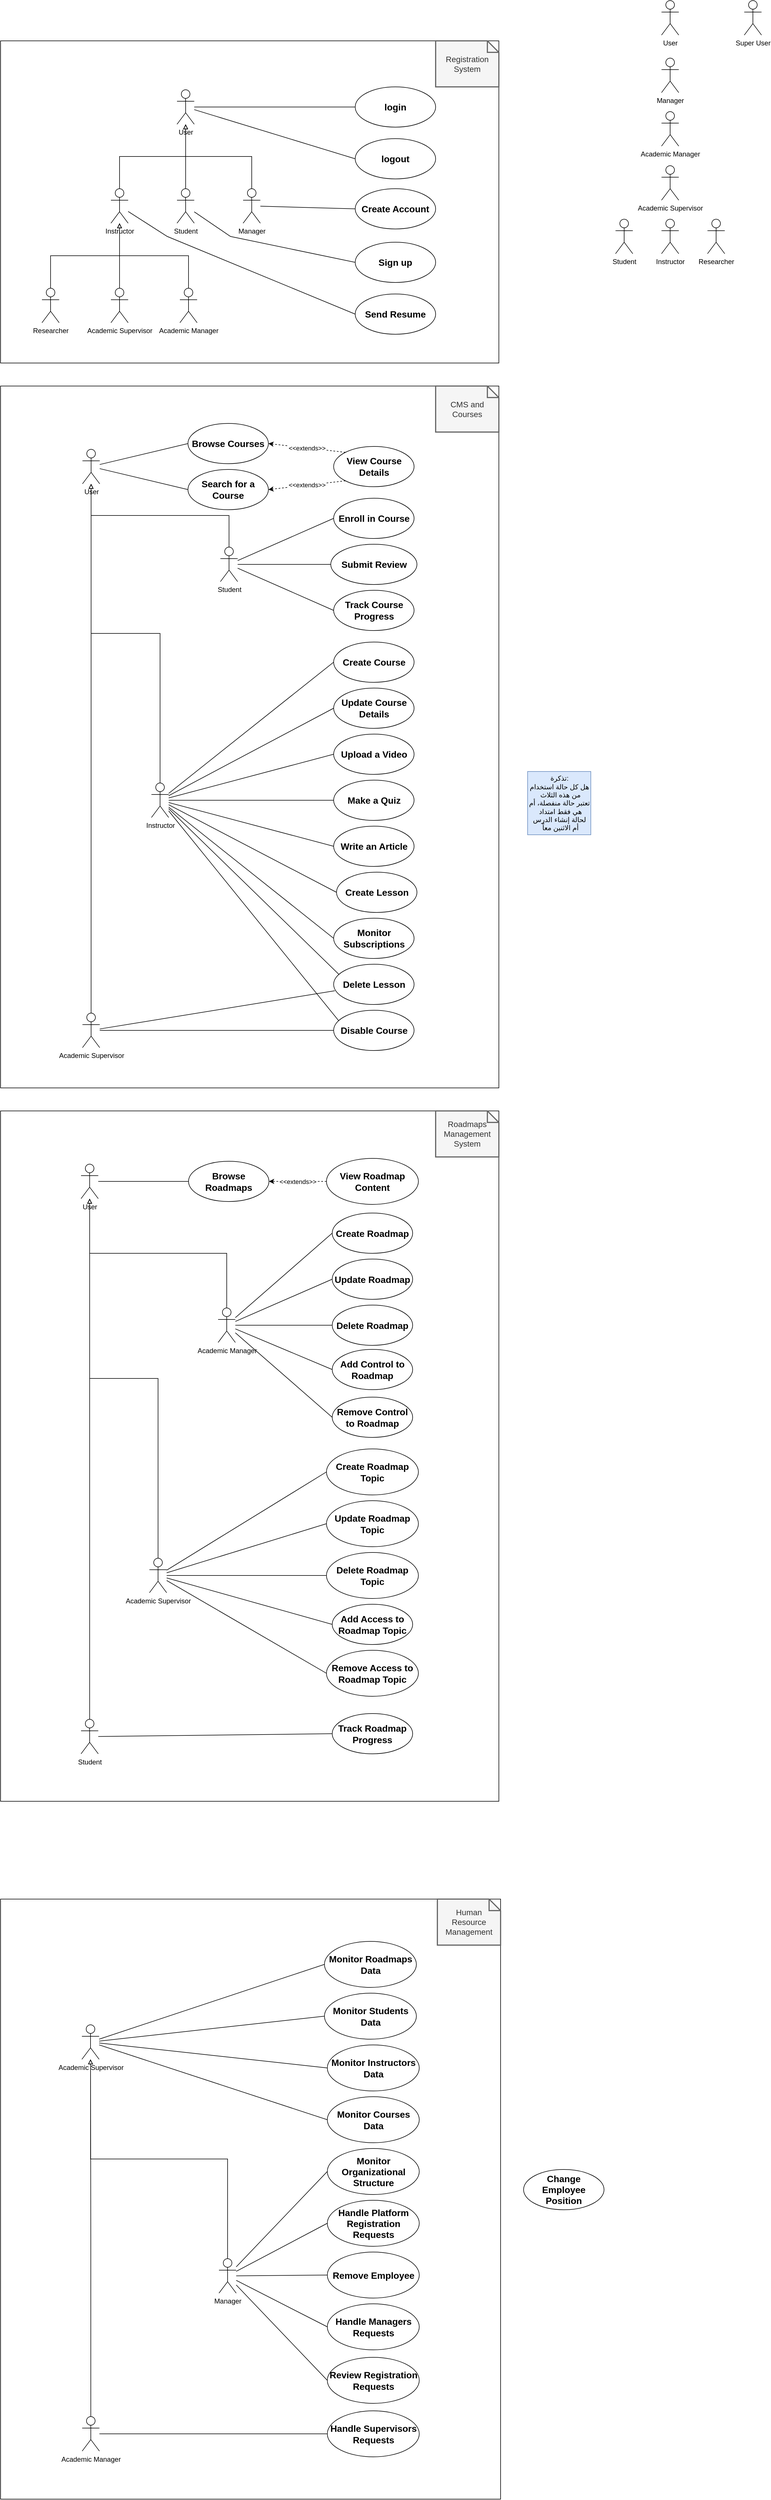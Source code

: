 <mxfile version="24.6.4" type="github">
  <diagram name="Page-1" id="ULvkepZrze767ZOHFqph">
    <mxGraphModel dx="6661" dy="2043" grid="0" gridSize="10" guides="1" tooltips="1" connect="1" arrows="1" fold="1" page="1" pageScale="1" pageWidth="827" pageHeight="1169" math="0" shadow="0">
      <root>
        <mxCell id="0" />
        <mxCell id="1" parent="0" />
        <mxCell id="ZqFeVGlqoxZ3mJ63dnHJ-9" value="" style="rounded=0;whiteSpace=wrap;html=1;movable=1;resizable=1;rotatable=1;deletable=1;editable=1;locked=0;connectable=1;fillColor=none;" parent="1" vertex="1">
          <mxGeometry x="-880" y="3020" width="867" height="1200" as="geometry" />
        </mxCell>
        <mxCell id="i_-3oUF3Cd-55Z9TrqPK-58" value="" style="rounded=0;whiteSpace=wrap;html=1;movable=1;resizable=1;rotatable=1;deletable=1;editable=1;locked=0;connectable=1;fillColor=none;" parent="1" vertex="1">
          <mxGeometry x="-880" y="1160" width="867" height="560" as="geometry" />
        </mxCell>
        <mxCell id="i_-3oUF3Cd-55Z9TrqPK-59" value="Academic Supervisor" style="shape=umlActor;verticalLabelPosition=bottom;verticalAlign=top;html=1;outlineConnect=0;" parent="1" vertex="1">
          <mxGeometry x="270" y="1377" width="30" height="60" as="geometry" />
        </mxCell>
        <mxCell id="i_-3oUF3Cd-55Z9TrqPK-35" value="login" style="ellipse;whiteSpace=wrap;html=1;fontSize=16;fontStyle=1;flipV=0;" parent="1" vertex="1">
          <mxGeometry x="-263" y="1240" width="140" height="70" as="geometry" />
        </mxCell>
        <mxCell id="i_-3oUF3Cd-55Z9TrqPK-37" value="Sign up" style="ellipse;whiteSpace=wrap;html=1;fontSize=16;fontStyle=1;flipV=0;" parent="1" vertex="1">
          <mxGeometry x="-263" y="1510" width="140" height="70" as="geometry" />
        </mxCell>
        <mxCell id="i_-3oUF3Cd-55Z9TrqPK-39" value="&lt;span data-lucid-content=&quot;{&amp;quot;t&amp;quot;:&amp;quot;Send Resume to Acadamic Manager&amp;quot;,&amp;quot;m&amp;quot;:[]}&quot; data-lucid-type=&quot;application/vnd.lucid.text&quot; style=&quot;font-size: 16px;&quot;&gt;&lt;span style=&quot;font-size: 16px;&quot;&gt;Send Resume&lt;/span&gt;&lt;/span&gt;" style="ellipse;whiteSpace=wrap;html=1;fontSize=16;fontStyle=1;flipV=0;" parent="1" vertex="1">
          <mxGeometry x="-263" y="1600" width="140" height="70" as="geometry" />
        </mxCell>
        <mxCell id="i_-3oUF3Cd-55Z9TrqPK-40" value="logout" style="ellipse;whiteSpace=wrap;html=1;fontSize=16;fontStyle=1;flipV=0;" parent="1" vertex="1">
          <mxGeometry x="-263" y="1330" width="140" height="70" as="geometry" />
        </mxCell>
        <mxCell id="i_-3oUF3Cd-55Z9TrqPK-64" value="Academic Manager" style="shape=umlActor;verticalLabelPosition=bottom;verticalAlign=top;html=1;outlineConnect=0;" parent="1" vertex="1">
          <mxGeometry x="270" y="1283" width="30" height="60" as="geometry" />
        </mxCell>
        <mxCell id="i_-3oUF3Cd-55Z9TrqPK-65" value="Manager" style="shape=umlActor;verticalLabelPosition=bottom;verticalAlign=top;html=1;outlineConnect=0;" parent="1" vertex="1">
          <mxGeometry x="270" y="1190" width="30" height="60" as="geometry" />
        </mxCell>
        <mxCell id="i_-3oUF3Cd-55Z9TrqPK-69" value="Registration System" style="shape=note;strokeWidth=2;fontSize=14;size=20;whiteSpace=wrap;html=1;fillColor=#f5f5f5;strokeColor=#666666;fontColor=#333333;" parent="1" vertex="1">
          <mxGeometry x="-123" y="1160" width="110.0" height="80" as="geometry" />
        </mxCell>
        <mxCell id="DrciNlvIPTj5_Hs61lH6-8" style="edgeStyle=none;shape=connector;rounded=0;orthogonalLoop=1;jettySize=auto;html=1;labelBackgroundColor=default;strokeColor=default;align=center;verticalAlign=middle;fontFamily=Helvetica;fontSize=11;fontColor=default;endArrow=none;endFill=0;entryX=0;entryY=0.5;entryDx=0;entryDy=0;" parent="1" source="i_-3oUF3Cd-55Z9TrqPK-72" target="i_-3oUF3Cd-55Z9TrqPK-97" edge="1">
          <mxGeometry relative="1" as="geometry" />
        </mxCell>
        <mxCell id="DrciNlvIPTj5_Hs61lH6-19" style="edgeStyle=orthogonalEdgeStyle;shape=connector;rounded=0;orthogonalLoop=1;jettySize=auto;html=1;exitX=0.5;exitY=0;exitDx=0;exitDy=0;exitPerimeter=0;labelBackgroundColor=default;strokeColor=default;align=center;verticalAlign=middle;fontFamily=Helvetica;fontSize=11;fontColor=default;endArrow=block;endFill=0;" parent="1" source="i_-3oUF3Cd-55Z9TrqPK-72" target="DrciNlvIPTj5_Hs61lH6-2" edge="1">
          <mxGeometry relative="1" as="geometry" />
        </mxCell>
        <mxCell id="DrciNlvIPTj5_Hs61lH6-10" style="edgeStyle=none;shape=connector;rounded=0;orthogonalLoop=1;jettySize=auto;html=1;entryX=0;entryY=0.5;entryDx=0;entryDy=0;labelBackgroundColor=default;strokeColor=default;align=center;verticalAlign=middle;fontFamily=Helvetica;fontSize=11;fontColor=default;endArrow=none;endFill=0;" parent="1" source="i_-3oUF3Cd-55Z9TrqPK-74" target="i_-3oUF3Cd-55Z9TrqPK-39" edge="1">
          <mxGeometry relative="1" as="geometry">
            <Array as="points">
              <mxPoint x="-590" y="1500" />
            </Array>
          </mxGeometry>
        </mxCell>
        <mxCell id="DrciNlvIPTj5_Hs61lH6-17" style="edgeStyle=orthogonalEdgeStyle;shape=connector;rounded=0;orthogonalLoop=1;jettySize=auto;html=1;exitX=0.5;exitY=0;exitDx=0;exitDy=0;exitPerimeter=0;labelBackgroundColor=default;strokeColor=default;align=center;verticalAlign=middle;fontFamily=Helvetica;fontSize=11;fontColor=default;endArrow=block;endFill=0;" parent="1" source="i_-3oUF3Cd-55Z9TrqPK-74" target="DrciNlvIPTj5_Hs61lH6-2" edge="1">
          <mxGeometry relative="1" as="geometry" />
        </mxCell>
        <mxCell id="DrciNlvIPTj5_Hs61lH6-9" style="edgeStyle=none;shape=connector;rounded=0;orthogonalLoop=1;jettySize=auto;html=1;entryX=0;entryY=0.5;entryDx=0;entryDy=0;labelBackgroundColor=default;strokeColor=default;align=center;verticalAlign=middle;fontFamily=Helvetica;fontSize=11;fontColor=default;endArrow=none;endFill=0;" parent="1" source="i_-3oUF3Cd-55Z9TrqPK-76" target="i_-3oUF3Cd-55Z9TrqPK-37" edge="1">
          <mxGeometry relative="1" as="geometry">
            <Array as="points">
              <mxPoint x="-480" y="1500" />
            </Array>
          </mxGeometry>
        </mxCell>
        <mxCell id="DrciNlvIPTj5_Hs61lH6-18" style="edgeStyle=orthogonalEdgeStyle;shape=connector;rounded=0;orthogonalLoop=1;jettySize=auto;html=1;exitX=0.5;exitY=0;exitDx=0;exitDy=0;exitPerimeter=0;labelBackgroundColor=default;strokeColor=default;align=center;verticalAlign=middle;fontFamily=Helvetica;fontSize=11;fontColor=default;endArrow=block;endFill=0;" parent="1" source="i_-3oUF3Cd-55Z9TrqPK-76" target="DrciNlvIPTj5_Hs61lH6-2" edge="1">
          <mxGeometry relative="1" as="geometry" />
        </mxCell>
        <mxCell id="i_-3oUF3Cd-55Z9TrqPK-97" value="Create Account" style="ellipse;whiteSpace=wrap;html=1;fontSize=16;fontStyle=1;flipV=0;" parent="1" vertex="1">
          <mxGeometry x="-263" y="1417" width="140" height="70" as="geometry" />
        </mxCell>
        <mxCell id="DrciNlvIPTj5_Hs61lH6-1" value="User" style="shape=umlActor;verticalLabelPosition=bottom;verticalAlign=top;html=1;outlineConnect=0;" parent="1" vertex="1">
          <mxGeometry x="270" y="1090" width="30" height="60" as="geometry" />
        </mxCell>
        <mxCell id="DrciNlvIPTj5_Hs61lH6-5" style="rounded=0;orthogonalLoop=1;jettySize=auto;html=1;endArrow=none;endFill=0;" parent="1" source="DrciNlvIPTj5_Hs61lH6-2" target="i_-3oUF3Cd-55Z9TrqPK-35" edge="1">
          <mxGeometry relative="1" as="geometry" />
        </mxCell>
        <mxCell id="DrciNlvIPTj5_Hs61lH6-6" style="edgeStyle=none;shape=connector;rounded=0;orthogonalLoop=1;jettySize=auto;html=1;entryX=0;entryY=0.5;entryDx=0;entryDy=0;labelBackgroundColor=default;strokeColor=default;align=center;verticalAlign=middle;fontFamily=Helvetica;fontSize=11;fontColor=default;endArrow=none;endFill=0;" parent="1" source="DrciNlvIPTj5_Hs61lH6-2" target="i_-3oUF3Cd-55Z9TrqPK-40" edge="1">
          <mxGeometry relative="1" as="geometry" />
        </mxCell>
        <mxCell id="DrciNlvIPTj5_Hs61lH6-2" value="User" style="shape=umlActor;verticalLabelPosition=bottom;verticalAlign=top;html=1;outlineConnect=0;" parent="1" vertex="1">
          <mxGeometry x="-573" y="1245" width="30" height="60" as="geometry" />
        </mxCell>
        <mxCell id="DrciNlvIPTj5_Hs61lH6-4" style="edgeStyle=orthogonalEdgeStyle;rounded=0;orthogonalLoop=1;jettySize=auto;html=1;exitX=0.5;exitY=0;exitDx=0;exitDy=0;exitPerimeter=0;endArrow=block;endFill=0;" parent="1" source="i_-3oUF3Cd-55Z9TrqPK-75" target="i_-3oUF3Cd-55Z9TrqPK-74" edge="1">
          <mxGeometry relative="1" as="geometry" />
        </mxCell>
        <mxCell id="DrciNlvIPTj5_Hs61lH6-15" style="edgeStyle=orthogonalEdgeStyle;shape=connector;rounded=0;orthogonalLoop=1;jettySize=auto;html=1;exitX=0.5;exitY=0;exitDx=0;exitDy=0;exitPerimeter=0;labelBackgroundColor=default;strokeColor=default;align=center;verticalAlign=middle;fontFamily=Helvetica;fontSize=11;fontColor=default;endArrow=block;endFill=0;" parent="1" source="i_-3oUF3Cd-55Z9TrqPK-71" target="i_-3oUF3Cd-55Z9TrqPK-74" edge="1">
          <mxGeometry relative="1" as="geometry" />
        </mxCell>
        <mxCell id="DrciNlvIPTj5_Hs61lH6-16" style="edgeStyle=orthogonalEdgeStyle;shape=connector;rounded=0;orthogonalLoop=1;jettySize=auto;html=1;exitX=0.5;exitY=0;exitDx=0;exitDy=0;exitPerimeter=0;labelBackgroundColor=default;strokeColor=default;align=center;verticalAlign=middle;fontFamily=Helvetica;fontSize=11;fontColor=default;endArrow=block;endFill=0;" parent="1" source="i_-3oUF3Cd-55Z9TrqPK-70" target="i_-3oUF3Cd-55Z9TrqPK-74" edge="1">
          <mxGeometry relative="1" as="geometry" />
        </mxCell>
        <mxCell id="DrciNlvIPTj5_Hs61lH6-20" value="" style="group" parent="1" vertex="1" connectable="0">
          <mxGeometry x="-808" y="1590" width="270" height="60" as="geometry" />
        </mxCell>
        <mxCell id="i_-3oUF3Cd-55Z9TrqPK-70" value="Academic Supervisor" style="shape=umlActor;verticalLabelPosition=bottom;verticalAlign=top;html=1;outlineConnect=0;" parent="DrciNlvIPTj5_Hs61lH6-20" vertex="1">
          <mxGeometry x="120" width="30" height="60" as="geometry" />
        </mxCell>
        <mxCell id="i_-3oUF3Cd-55Z9TrqPK-71" value="Academic Manager" style="shape=umlActor;verticalLabelPosition=bottom;verticalAlign=top;html=1;outlineConnect=0;" parent="DrciNlvIPTj5_Hs61lH6-20" vertex="1">
          <mxGeometry x="240" width="30" height="60" as="geometry" />
        </mxCell>
        <mxCell id="i_-3oUF3Cd-55Z9TrqPK-75" value="Researcher" style="shape=umlActor;verticalLabelPosition=bottom;verticalAlign=top;html=1;outlineConnect=0;" parent="DrciNlvIPTj5_Hs61lH6-20" vertex="1">
          <mxGeometry width="30" height="60" as="geometry" />
        </mxCell>
        <mxCell id="i_-3oUF3Cd-55Z9TrqPK-72" value="Manager" style="shape=umlActor;verticalLabelPosition=bottom;verticalAlign=top;html=1;outlineConnect=0;" parent="1" vertex="1">
          <mxGeometry x="-458" y="1417" width="30" height="60" as="geometry" />
        </mxCell>
        <mxCell id="i_-3oUF3Cd-55Z9TrqPK-74" value="Instructor" style="shape=umlActor;verticalLabelPosition=bottom;verticalAlign=top;html=1;outlineConnect=0;" parent="1" vertex="1">
          <mxGeometry x="-688" y="1417" width="30" height="60" as="geometry" />
        </mxCell>
        <mxCell id="i_-3oUF3Cd-55Z9TrqPK-76" value="Student" style="shape=umlActor;verticalLabelPosition=bottom;verticalAlign=top;html=1;outlineConnect=0;" parent="1" vertex="1">
          <mxGeometry x="-573" y="1417" width="30" height="60" as="geometry" />
        </mxCell>
        <mxCell id="i_-3oUF3Cd-55Z9TrqPK-61" value="Instructor" style="shape=umlActor;verticalLabelPosition=bottom;verticalAlign=top;html=1;outlineConnect=0;" parent="1" vertex="1">
          <mxGeometry x="270" y="1470" width="30" height="60" as="geometry" />
        </mxCell>
        <mxCell id="i_-3oUF3Cd-55Z9TrqPK-62" value="Researcher" style="shape=umlActor;verticalLabelPosition=bottom;verticalAlign=top;html=1;outlineConnect=0;" parent="1" vertex="1">
          <mxGeometry x="350" y="1470" width="30" height="60" as="geometry" />
        </mxCell>
        <mxCell id="i_-3oUF3Cd-55Z9TrqPK-63" value="Student" style="shape=umlActor;verticalLabelPosition=bottom;verticalAlign=top;html=1;outlineConnect=0;" parent="1" vertex="1">
          <mxGeometry x="190" y="1470" width="30" height="60" as="geometry" />
        </mxCell>
        <mxCell id="ZqFeVGlqoxZ3mJ63dnHJ-7" value="تذكرة:&lt;br&gt;هل كل حالة استخدام&lt;br&gt;&amp;nbsp;من هذه الثلاث&lt;br&gt;تعتبر حالة&amp;nbsp;منفصلة، أم&lt;br&gt;&amp;nbsp;هي فقط امتداد&lt;br&gt;لحالة إنشاء الدرس&lt;br&gt;&amp;nbsp;أم&amp;nbsp;الاثنين معاً" style="text;html=1;align=center;verticalAlign=middle;resizable=0;points=[];autosize=1;strokeColor=#6c8ebf;fillColor=#dae8fc;" parent="1" vertex="1">
          <mxGeometry x="37" y="2430" width="110" height="110" as="geometry" />
        </mxCell>
        <mxCell id="ZqFeVGlqoxZ3mJ63dnHJ-8" value="Roadmaps Management System" style="shape=note;strokeWidth=2;fontSize=14;size=20;whiteSpace=wrap;html=1;fillColor=#f5f5f5;strokeColor=#666666;fontColor=#333333;" parent="1" vertex="1">
          <mxGeometry x="-123" y="3020" width="110.0" height="80" as="geometry" />
        </mxCell>
        <mxCell id="VIDyAYDc4VbOiu-m2-pE-1" value="" style="rounded=0;whiteSpace=wrap;html=1;movable=1;resizable=1;rotatable=1;deletable=1;editable=1;locked=0;connectable=1;" parent="1" vertex="1">
          <mxGeometry x="-880" y="4390" width="870" height="1043" as="geometry" />
        </mxCell>
        <mxCell id="VIDyAYDc4VbOiu-m2-pE-8" style="edgeStyle=orthogonalEdgeStyle;shape=connector;rounded=0;orthogonalLoop=1;jettySize=auto;html=1;exitX=0.5;exitY=0;exitDx=0;exitDy=0;exitPerimeter=0;labelBackgroundColor=default;strokeColor=default;align=center;verticalAlign=middle;fontFamily=Helvetica;fontSize=11;fontColor=default;endArrow=block;endFill=0;" parent="1" edge="1">
          <mxGeometry relative="1" as="geometry">
            <mxPoint x="557" y="1839" as="sourcePoint" />
          </mxGeometry>
        </mxCell>
        <mxCell id="VIDyAYDc4VbOiu-m2-pE-51" value="Human Resource Management" style="shape=note;strokeWidth=2;fontSize=14;size=20;whiteSpace=wrap;html=1;fillColor=#f5f5f5;strokeColor=#666666;fontColor=#333333;" parent="1" vertex="1">
          <mxGeometry x="-120" y="4390" width="110.0" height="80" as="geometry" />
        </mxCell>
        <mxCell id="VIDyAYDc4VbOiu-m2-pE-56" value="Change Employee Position" style="ellipse;whiteSpace=wrap;html=1;fontSize=16;fontStyle=1;flipV=0;" parent="1" vertex="1">
          <mxGeometry x="30" y="4860" width="140" height="70" as="geometry" />
        </mxCell>
        <mxCell id="oZLNIOdMeCVHFcoXMiUh-26" value="Super User" style="shape=umlActor;verticalLabelPosition=bottom;verticalAlign=top;html=1;outlineConnect=0;" parent="1" vertex="1">
          <mxGeometry x="414" y="1090" width="30" height="60" as="geometry" />
        </mxCell>
        <mxCell id="SPds1Nfoo5DTw1-M7ly3-1" value="" style="group" parent="1" vertex="1" connectable="0">
          <mxGeometry x="-740" y="3102.5" width="587" height="1035" as="geometry" />
        </mxCell>
        <mxCell id="Thxcj-0kOySwmjmrB6FI-27" value="Track Roadmap Progress" style="ellipse;whiteSpace=wrap;html=1;fontSize=16;fontStyle=1;flipV=0;" parent="SPds1Nfoo5DTw1-M7ly3-1" vertex="1">
          <mxGeometry x="437" y="965" width="140" height="70" as="geometry" />
        </mxCell>
        <mxCell id="Thxcj-0kOySwmjmrB6FI-6" value="Browse Roadmaps" style="ellipse;whiteSpace=wrap;html=1;fontSize=16;fontStyle=1;flipV=0;" parent="SPds1Nfoo5DTw1-M7ly3-1" vertex="1">
          <mxGeometry x="187" y="5" width="140" height="70" as="geometry" />
        </mxCell>
        <mxCell id="ZqFeVGlqoxZ3mJ63dnHJ-30" value="&amp;lt;&amp;lt;extends&amp;gt;&amp;gt;" style="edgeStyle=none;rounded=0;orthogonalLoop=1;jettySize=auto;html=1;exitX=0;exitY=0.5;exitDx=0;exitDy=0;entryX=1;entryY=0.5;entryDx=0;entryDy=0;strokeColor=default;align=center;verticalAlign=middle;fontFamily=Helvetica;fontSize=11;fontColor=default;labelBackgroundColor=default;endArrow=classic;endFill=1;dashed=1;" parent="SPds1Nfoo5DTw1-M7ly3-1" source="Thxcj-0kOySwmjmrB6FI-10" target="Thxcj-0kOySwmjmrB6FI-6" edge="1">
          <mxGeometry relative="1" as="geometry" />
        </mxCell>
        <mxCell id="Thxcj-0kOySwmjmrB6FI-10" value="View Roadmap Content" style="ellipse;whiteSpace=wrap;html=1;fontSize=16;fontStyle=1;flipV=0;" parent="SPds1Nfoo5DTw1-M7ly3-1" vertex="1">
          <mxGeometry x="427" width="160" height="80" as="geometry" />
        </mxCell>
        <mxCell id="ZqFeVGlqoxZ3mJ63dnHJ-28" style="rounded=0;orthogonalLoop=1;jettySize=auto;html=1;endArrow=none;endFill=0;" parent="SPds1Nfoo5DTw1-M7ly3-1" source="ZqFeVGlqoxZ3mJ63dnHJ-10" target="Thxcj-0kOySwmjmrB6FI-6" edge="1">
          <mxGeometry relative="1" as="geometry" />
        </mxCell>
        <mxCell id="ZqFeVGlqoxZ3mJ63dnHJ-10" value="User" style="shape=umlActor;verticalLabelPosition=bottom;verticalAlign=top;html=1;outlineConnect=0;" parent="SPds1Nfoo5DTw1-M7ly3-1" vertex="1">
          <mxGeometry y="10" width="30" height="60" as="geometry" />
        </mxCell>
        <mxCell id="ZqFeVGlqoxZ3mJ63dnHJ-11" value="Create Roadmap" style="ellipse;whiteSpace=wrap;html=1;fontSize=16;fontStyle=1;flipV=0;" parent="SPds1Nfoo5DTw1-M7ly3-1" vertex="1">
          <mxGeometry x="437" y="95" width="140" height="70" as="geometry" />
        </mxCell>
        <mxCell id="ZqFeVGlqoxZ3mJ63dnHJ-12" value="Delete Roadmap" style="ellipse;whiteSpace=wrap;html=1;fontSize=16;fontStyle=1;flipV=0;" parent="SPds1Nfoo5DTw1-M7ly3-1" vertex="1">
          <mxGeometry x="437" y="255" width="140" height="70" as="geometry" />
        </mxCell>
        <mxCell id="ZqFeVGlqoxZ3mJ63dnHJ-13" value="Update Roadmap" style="ellipse;whiteSpace=wrap;html=1;fontSize=16;fontStyle=1;flipV=0;" parent="SPds1Nfoo5DTw1-M7ly3-1" vertex="1">
          <mxGeometry x="437" y="175" width="140" height="70" as="geometry" />
        </mxCell>
        <mxCell id="ZqFeVGlqoxZ3mJ63dnHJ-19" value="Update Roadmap Topic" style="ellipse;whiteSpace=wrap;html=1;fontSize=16;fontStyle=1;flipV=0;" parent="SPds1Nfoo5DTw1-M7ly3-1" vertex="1">
          <mxGeometry x="427" y="595" width="160" height="80" as="geometry" />
        </mxCell>
        <mxCell id="ZqFeVGlqoxZ3mJ63dnHJ-20" value="Create Roadmap Topic" style="ellipse;whiteSpace=wrap;html=1;fontSize=16;fontStyle=1;flipV=0;" parent="SPds1Nfoo5DTw1-M7ly3-1" vertex="1">
          <mxGeometry x="427" y="505" width="160" height="80" as="geometry" />
        </mxCell>
        <mxCell id="ZqFeVGlqoxZ3mJ63dnHJ-21" value="Delete Roadmap Topic" style="ellipse;whiteSpace=wrap;html=1;fontSize=16;fontStyle=1;flipV=0;" parent="SPds1Nfoo5DTw1-M7ly3-1" vertex="1">
          <mxGeometry x="427" y="685" width="160" height="80" as="geometry" />
        </mxCell>
        <mxCell id="ZqFeVGlqoxZ3mJ63dnHJ-22" value="Add Control to Roadmap" style="ellipse;whiteSpace=wrap;html=1;fontSize=16;fontStyle=1;flipV=0;" parent="SPds1Nfoo5DTw1-M7ly3-1" vertex="1">
          <mxGeometry x="437" y="332" width="140" height="70" as="geometry" />
        </mxCell>
        <mxCell id="ZqFeVGlqoxZ3mJ63dnHJ-23" value="Remove Control to Roadmap" style="ellipse;whiteSpace=wrap;html=1;fontSize=16;fontStyle=1;flipV=0;" parent="SPds1Nfoo5DTw1-M7ly3-1" vertex="1">
          <mxGeometry x="437" y="415" width="140" height="70" as="geometry" />
        </mxCell>
        <mxCell id="ZqFeVGlqoxZ3mJ63dnHJ-24" value="Add Access to Roadmap Topic" style="ellipse;whiteSpace=wrap;html=1;fontSize=16;fontStyle=1;flipV=0;" parent="SPds1Nfoo5DTw1-M7ly3-1" vertex="1">
          <mxGeometry x="437" y="775" width="140" height="70" as="geometry" />
        </mxCell>
        <mxCell id="ZqFeVGlqoxZ3mJ63dnHJ-26" value="Remove Access to Roadmap Topic" style="ellipse;whiteSpace=wrap;html=1;fontSize=16;fontStyle=1;flipV=0;" parent="SPds1Nfoo5DTw1-M7ly3-1" vertex="1">
          <mxGeometry x="427" y="855" width="160" height="80" as="geometry" />
        </mxCell>
        <mxCell id="ZqFeVGlqoxZ3mJ63dnHJ-32" style="edgeStyle=none;rounded=0;orthogonalLoop=1;jettySize=auto;html=1;entryX=0;entryY=0.5;entryDx=0;entryDy=0;strokeColor=default;align=center;verticalAlign=middle;fontFamily=Helvetica;fontSize=11;fontColor=default;labelBackgroundColor=default;endArrow=none;endFill=0;" parent="SPds1Nfoo5DTw1-M7ly3-1" source="ZqFeVGlqoxZ3mJ63dnHJ-31" target="Thxcj-0kOySwmjmrB6FI-27" edge="1">
          <mxGeometry relative="1" as="geometry" />
        </mxCell>
        <mxCell id="ZqFeVGlqoxZ3mJ63dnHJ-54" style="edgeStyle=elbowEdgeStyle;rounded=0;orthogonalLoop=1;jettySize=auto;elbow=vertical;html=1;strokeColor=default;align=center;verticalAlign=middle;fontFamily=Helvetica;fontSize=11;fontColor=default;labelBackgroundColor=default;endArrow=block;endFill=0;" parent="SPds1Nfoo5DTw1-M7ly3-1" source="ZqFeVGlqoxZ3mJ63dnHJ-31" target="ZqFeVGlqoxZ3mJ63dnHJ-10" edge="1">
          <mxGeometry relative="1" as="geometry" />
        </mxCell>
        <mxCell id="ZqFeVGlqoxZ3mJ63dnHJ-31" value="Student" style="shape=umlActor;verticalLabelPosition=bottom;verticalAlign=top;html=1;outlineConnect=0;" parent="SPds1Nfoo5DTw1-M7ly3-1" vertex="1">
          <mxGeometry y="975" width="30" height="60" as="geometry" />
        </mxCell>
        <mxCell id="ZqFeVGlqoxZ3mJ63dnHJ-36" style="edgeStyle=none;rounded=0;orthogonalLoop=1;jettySize=auto;html=1;entryX=0;entryY=0.5;entryDx=0;entryDy=0;strokeColor=default;align=center;verticalAlign=middle;fontFamily=Helvetica;fontSize=11;fontColor=default;labelBackgroundColor=default;endArrow=none;endFill=0;" parent="SPds1Nfoo5DTw1-M7ly3-1" source="ZqFeVGlqoxZ3mJ63dnHJ-34" target="ZqFeVGlqoxZ3mJ63dnHJ-11" edge="1">
          <mxGeometry relative="1" as="geometry" />
        </mxCell>
        <mxCell id="ZqFeVGlqoxZ3mJ63dnHJ-37" style="edgeStyle=none;rounded=0;orthogonalLoop=1;jettySize=auto;html=1;entryX=0;entryY=0.5;entryDx=0;entryDy=0;strokeColor=default;align=center;verticalAlign=middle;fontFamily=Helvetica;fontSize=11;fontColor=default;labelBackgroundColor=default;endArrow=none;endFill=0;" parent="SPds1Nfoo5DTw1-M7ly3-1" source="ZqFeVGlqoxZ3mJ63dnHJ-34" target="ZqFeVGlqoxZ3mJ63dnHJ-13" edge="1">
          <mxGeometry relative="1" as="geometry" />
        </mxCell>
        <mxCell id="ZqFeVGlqoxZ3mJ63dnHJ-38" style="edgeStyle=none;rounded=0;orthogonalLoop=1;jettySize=auto;html=1;entryX=0;entryY=0.5;entryDx=0;entryDy=0;strokeColor=default;align=center;verticalAlign=middle;fontFamily=Helvetica;fontSize=11;fontColor=default;labelBackgroundColor=default;endArrow=none;endFill=0;" parent="SPds1Nfoo5DTw1-M7ly3-1" source="ZqFeVGlqoxZ3mJ63dnHJ-34" target="ZqFeVGlqoxZ3mJ63dnHJ-12" edge="1">
          <mxGeometry relative="1" as="geometry" />
        </mxCell>
        <mxCell id="ZqFeVGlqoxZ3mJ63dnHJ-39" style="edgeStyle=none;rounded=0;orthogonalLoop=1;jettySize=auto;html=1;entryX=0;entryY=0.5;entryDx=0;entryDy=0;strokeColor=default;align=center;verticalAlign=middle;fontFamily=Helvetica;fontSize=11;fontColor=default;labelBackgroundColor=default;endArrow=none;endFill=0;" parent="SPds1Nfoo5DTw1-M7ly3-1" source="ZqFeVGlqoxZ3mJ63dnHJ-34" target="ZqFeVGlqoxZ3mJ63dnHJ-22" edge="1">
          <mxGeometry relative="1" as="geometry" />
        </mxCell>
        <mxCell id="ZqFeVGlqoxZ3mJ63dnHJ-40" style="edgeStyle=none;rounded=0;orthogonalLoop=1;jettySize=auto;html=1;entryX=0;entryY=0.5;entryDx=0;entryDy=0;strokeColor=default;align=center;verticalAlign=middle;fontFamily=Helvetica;fontSize=11;fontColor=default;labelBackgroundColor=default;endArrow=none;endFill=0;" parent="SPds1Nfoo5DTw1-M7ly3-1" source="ZqFeVGlqoxZ3mJ63dnHJ-34" target="ZqFeVGlqoxZ3mJ63dnHJ-23" edge="1">
          <mxGeometry relative="1" as="geometry" />
        </mxCell>
        <mxCell id="ZqFeVGlqoxZ3mJ63dnHJ-51" style="edgeStyle=elbowEdgeStyle;rounded=0;orthogonalLoop=1;jettySize=auto;html=1;strokeColor=default;align=center;verticalAlign=middle;fontFamily=Helvetica;fontSize=11;fontColor=default;labelBackgroundColor=default;endArrow=block;endFill=0;elbow=vertical;" parent="SPds1Nfoo5DTw1-M7ly3-1" source="ZqFeVGlqoxZ3mJ63dnHJ-34" target="ZqFeVGlqoxZ3mJ63dnHJ-10" edge="1">
          <mxGeometry relative="1" as="geometry">
            <mxPoint x="253.5" y="175" as="targetPoint" />
          </mxGeometry>
        </mxCell>
        <mxCell id="ZqFeVGlqoxZ3mJ63dnHJ-34" value="Academic Manager" style="shape=umlActor;verticalLabelPosition=bottom;verticalAlign=top;html=1;outlineConnect=0;" parent="SPds1Nfoo5DTw1-M7ly3-1" vertex="1">
          <mxGeometry x="238.5" y="260" width="30" height="60" as="geometry" />
        </mxCell>
        <mxCell id="ZqFeVGlqoxZ3mJ63dnHJ-42" style="edgeStyle=none;rounded=0;orthogonalLoop=1;jettySize=auto;html=1;entryX=0;entryY=0.5;entryDx=0;entryDy=0;strokeColor=default;align=center;verticalAlign=middle;fontFamily=Helvetica;fontSize=11;fontColor=default;labelBackgroundColor=default;endArrow=none;endFill=0;" parent="SPds1Nfoo5DTw1-M7ly3-1" source="ZqFeVGlqoxZ3mJ63dnHJ-35" target="ZqFeVGlqoxZ3mJ63dnHJ-20" edge="1">
          <mxGeometry relative="1" as="geometry" />
        </mxCell>
        <mxCell id="ZqFeVGlqoxZ3mJ63dnHJ-43" style="edgeStyle=none;rounded=0;orthogonalLoop=1;jettySize=auto;html=1;entryX=0;entryY=0.5;entryDx=0;entryDy=0;strokeColor=default;align=center;verticalAlign=middle;fontFamily=Helvetica;fontSize=11;fontColor=default;labelBackgroundColor=default;endArrow=none;endFill=0;" parent="SPds1Nfoo5DTw1-M7ly3-1" source="ZqFeVGlqoxZ3mJ63dnHJ-35" target="ZqFeVGlqoxZ3mJ63dnHJ-19" edge="1">
          <mxGeometry relative="1" as="geometry" />
        </mxCell>
        <mxCell id="ZqFeVGlqoxZ3mJ63dnHJ-44" style="edgeStyle=none;rounded=0;orthogonalLoop=1;jettySize=auto;html=1;entryX=0;entryY=0.5;entryDx=0;entryDy=0;strokeColor=default;align=center;verticalAlign=middle;fontFamily=Helvetica;fontSize=11;fontColor=default;labelBackgroundColor=default;endArrow=none;endFill=0;" parent="SPds1Nfoo5DTw1-M7ly3-1" source="ZqFeVGlqoxZ3mJ63dnHJ-35" target="ZqFeVGlqoxZ3mJ63dnHJ-21" edge="1">
          <mxGeometry relative="1" as="geometry" />
        </mxCell>
        <mxCell id="ZqFeVGlqoxZ3mJ63dnHJ-45" style="edgeStyle=none;rounded=0;orthogonalLoop=1;jettySize=auto;html=1;entryX=0;entryY=0.5;entryDx=0;entryDy=0;strokeColor=default;align=center;verticalAlign=middle;fontFamily=Helvetica;fontSize=11;fontColor=default;labelBackgroundColor=default;endArrow=none;endFill=0;" parent="SPds1Nfoo5DTw1-M7ly3-1" source="ZqFeVGlqoxZ3mJ63dnHJ-35" target="ZqFeVGlqoxZ3mJ63dnHJ-24" edge="1">
          <mxGeometry relative="1" as="geometry" />
        </mxCell>
        <mxCell id="ZqFeVGlqoxZ3mJ63dnHJ-46" style="edgeStyle=none;rounded=0;orthogonalLoop=1;jettySize=auto;html=1;entryX=0;entryY=0.5;entryDx=0;entryDy=0;strokeColor=default;align=center;verticalAlign=middle;fontFamily=Helvetica;fontSize=11;fontColor=default;labelBackgroundColor=default;endArrow=none;endFill=0;" parent="SPds1Nfoo5DTw1-M7ly3-1" source="ZqFeVGlqoxZ3mJ63dnHJ-35" target="ZqFeVGlqoxZ3mJ63dnHJ-26" edge="1">
          <mxGeometry relative="1" as="geometry" />
        </mxCell>
        <mxCell id="ZqFeVGlqoxZ3mJ63dnHJ-53" style="edgeStyle=elbowEdgeStyle;rounded=0;orthogonalLoop=1;jettySize=auto;elbow=vertical;html=1;strokeColor=default;align=center;verticalAlign=middle;fontFamily=Helvetica;fontSize=11;fontColor=default;labelBackgroundColor=default;endArrow=block;endFill=0;" parent="SPds1Nfoo5DTw1-M7ly3-1" source="ZqFeVGlqoxZ3mJ63dnHJ-35" target="ZqFeVGlqoxZ3mJ63dnHJ-10" edge="1">
          <mxGeometry relative="1" as="geometry" />
        </mxCell>
        <mxCell id="ZqFeVGlqoxZ3mJ63dnHJ-35" value="Academic Supervisor" style="shape=umlActor;verticalLabelPosition=bottom;verticalAlign=top;html=1;outlineConnect=0;" parent="SPds1Nfoo5DTw1-M7ly3-1" vertex="1">
          <mxGeometry x="119" y="695" width="30" height="60" as="geometry" />
        </mxCell>
        <mxCell id="SPds1Nfoo5DTw1-M7ly3-6" value="" style="group" parent="1" vertex="1" connectable="0">
          <mxGeometry x="-738.5" y="4463.5" width="587" height="896" as="geometry" />
        </mxCell>
        <mxCell id="SPds1Nfoo5DTw1-M7ly3-5" value="" style="group" parent="SPds1Nfoo5DTw1-M7ly3-6" vertex="1" connectable="0">
          <mxGeometry x="422" width="165" height="350" as="geometry" />
        </mxCell>
        <mxCell id="oZLNIOdMeCVHFcoXMiUh-1" value="Monitor Roadmaps Data" style="ellipse;whiteSpace=wrap;html=1;fontSize=16;fontStyle=1;flipV=0;" parent="SPds1Nfoo5DTw1-M7ly3-5" vertex="1">
          <mxGeometry width="160" height="80" as="geometry" />
        </mxCell>
        <mxCell id="oZLNIOdMeCVHFcoXMiUh-2" value="Monitor Students Data" style="ellipse;whiteSpace=wrap;html=1;fontSize=16;fontStyle=1;flipV=0;" parent="SPds1Nfoo5DTw1-M7ly3-5" vertex="1">
          <mxGeometry y="90" width="160" height="80" as="geometry" />
        </mxCell>
        <mxCell id="oZLNIOdMeCVHFcoXMiUh-3" value="Monitor Instructors Data" style="ellipse;whiteSpace=wrap;html=1;fontSize=16;fontStyle=1;flipV=0;" parent="SPds1Nfoo5DTw1-M7ly3-5" vertex="1">
          <mxGeometry x="5" y="180" width="160" height="80" as="geometry" />
        </mxCell>
        <mxCell id="oZLNIOdMeCVHFcoXMiUh-8" value="Monitor Courses Data" style="ellipse;whiteSpace=wrap;html=1;fontSize=16;fontStyle=1;flipV=0;" parent="SPds1Nfoo5DTw1-M7ly3-5" vertex="1">
          <mxGeometry x="5" y="270" width="160" height="80" as="geometry" />
        </mxCell>
        <mxCell id="SPds1Nfoo5DTw1-M7ly3-7" value="" style="group" parent="SPds1Nfoo5DTw1-M7ly3-6" vertex="1" connectable="0">
          <mxGeometry y="145" width="587" height="751" as="geometry" />
        </mxCell>
        <mxCell id="oZLNIOdMeCVHFcoXMiUh-20" value="Handle Supervisors Requests" style="ellipse;whiteSpace=wrap;html=1;fontSize=16;fontStyle=1;flipV=0;" parent="SPds1Nfoo5DTw1-M7ly3-7" vertex="1">
          <mxGeometry x="427" y="671" width="160" height="80" as="geometry" />
        </mxCell>
        <mxCell id="oZLNIOdMeCVHFcoXMiUh-32" style="edgeStyle=none;rounded=0;orthogonalLoop=1;jettySize=auto;html=1;entryX=0;entryY=0.5;entryDx=0;entryDy=0;strokeColor=default;align=center;verticalAlign=middle;fontFamily=Helvetica;fontSize=11;fontColor=default;labelBackgroundColor=default;endArrow=none;endFill=0;" parent="SPds1Nfoo5DTw1-M7ly3-7" source="oZLNIOdMeCVHFcoXMiUh-21" target="oZLNIOdMeCVHFcoXMiUh-18" edge="1">
          <mxGeometry relative="1" as="geometry" />
        </mxCell>
        <mxCell id="oZLNIOdMeCVHFcoXMiUh-33" style="edgeStyle=none;rounded=0;orthogonalLoop=1;jettySize=auto;html=1;entryX=0;entryY=0.5;entryDx=0;entryDy=0;strokeColor=default;align=center;verticalAlign=middle;fontFamily=Helvetica;fontSize=11;fontColor=default;labelBackgroundColor=default;endArrow=none;endFill=0;" parent="SPds1Nfoo5DTw1-M7ly3-7" source="oZLNIOdMeCVHFcoXMiUh-21" target="oZLNIOdMeCVHFcoXMiUh-19" edge="1">
          <mxGeometry relative="1" as="geometry" />
        </mxCell>
        <mxCell id="oZLNIOdMeCVHFcoXMiUh-36" style="edgeStyle=none;rounded=0;orthogonalLoop=1;jettySize=auto;html=1;entryX=0;entryY=0.5;entryDx=0;entryDy=0;strokeColor=default;align=center;verticalAlign=middle;fontFamily=Helvetica;fontSize=11;fontColor=default;labelBackgroundColor=default;endArrow=none;endFill=0;" parent="SPds1Nfoo5DTw1-M7ly3-7" source="oZLNIOdMeCVHFcoXMiUh-21" target="oZLNIOdMeCVHFcoXMiUh-17" edge="1">
          <mxGeometry relative="1" as="geometry" />
        </mxCell>
        <mxCell id="oZLNIOdMeCVHFcoXMiUh-49" style="edgeStyle=orthogonalEdgeStyle;rounded=0;orthogonalLoop=1;jettySize=auto;html=1;exitX=0.5;exitY=0;exitDx=0;exitDy=0;exitPerimeter=0;strokeColor=default;align=center;verticalAlign=middle;fontFamily=Helvetica;fontSize=11;fontColor=default;labelBackgroundColor=default;endArrow=block;endFill=0;" parent="SPds1Nfoo5DTw1-M7ly3-7" source="oZLNIOdMeCVHFcoXMiUh-21" target="oZLNIOdMeCVHFcoXMiUh-27" edge="1">
          <mxGeometry relative="1" as="geometry" />
        </mxCell>
        <mxCell id="SPds1Nfoo5DTw1-M7ly3-3" style="rounded=0;orthogonalLoop=1;jettySize=auto;html=1;entryX=0;entryY=0.5;entryDx=0;entryDy=0;endArrow=none;endFill=0;" parent="SPds1Nfoo5DTw1-M7ly3-7" source="oZLNIOdMeCVHFcoXMiUh-21" target="SPds1Nfoo5DTw1-M7ly3-2" edge="1">
          <mxGeometry relative="1" as="geometry" />
        </mxCell>
        <mxCell id="oZLNIOdMeCVHFcoXMiUh-21" value="Manager" style="shape=umlActor;verticalLabelPosition=bottom;verticalAlign=top;html=1;outlineConnect=0;" parent="SPds1Nfoo5DTw1-M7ly3-7" vertex="1">
          <mxGeometry x="238.5" y="406.5" width="30" height="60" as="geometry" />
        </mxCell>
        <mxCell id="oZLNIOdMeCVHFcoXMiUh-44" style="edgeStyle=none;rounded=0;orthogonalLoop=1;jettySize=auto;html=1;entryX=0;entryY=0.5;entryDx=0;entryDy=0;strokeColor=default;align=center;verticalAlign=middle;fontFamily=Helvetica;fontSize=11;fontColor=default;labelBackgroundColor=default;endArrow=none;endFill=0;" parent="SPds1Nfoo5DTw1-M7ly3-7" source="oZLNIOdMeCVHFcoXMiUh-24" target="oZLNIOdMeCVHFcoXMiUh-20" edge="1">
          <mxGeometry relative="1" as="geometry" />
        </mxCell>
        <mxCell id="oZLNIOdMeCVHFcoXMiUh-48" style="edgeStyle=orthogonalEdgeStyle;rounded=0;orthogonalLoop=1;jettySize=auto;html=1;exitX=0.5;exitY=0;exitDx=0;exitDy=0;exitPerimeter=0;strokeColor=default;align=center;verticalAlign=middle;fontFamily=Helvetica;fontSize=11;fontColor=default;labelBackgroundColor=default;endArrow=block;endFill=0;" parent="SPds1Nfoo5DTw1-M7ly3-7" source="oZLNIOdMeCVHFcoXMiUh-24" target="oZLNIOdMeCVHFcoXMiUh-27" edge="1">
          <mxGeometry relative="1" as="geometry" />
        </mxCell>
        <mxCell id="oZLNIOdMeCVHFcoXMiUh-24" value="Academic Manager" style="shape=umlActor;verticalLabelPosition=bottom;verticalAlign=top;html=1;outlineConnect=0;" parent="SPds1Nfoo5DTw1-M7ly3-7" vertex="1">
          <mxGeometry x="0.5" y="681" width="30" height="60" as="geometry" />
        </mxCell>
        <mxCell id="oZLNIOdMeCVHFcoXMiUh-37" style="edgeStyle=none;rounded=0;orthogonalLoop=1;jettySize=auto;html=1;entryX=0;entryY=0.5;entryDx=0;entryDy=0;strokeColor=default;align=center;verticalAlign=middle;fontFamily=Helvetica;fontSize=11;fontColor=default;labelBackgroundColor=default;endArrow=none;endFill=0;" parent="SPds1Nfoo5DTw1-M7ly3-7" source="oZLNIOdMeCVHFcoXMiUh-27" target="oZLNIOdMeCVHFcoXMiUh-1" edge="1">
          <mxGeometry relative="1" as="geometry" />
        </mxCell>
        <mxCell id="oZLNIOdMeCVHFcoXMiUh-38" style="edgeStyle=none;rounded=0;orthogonalLoop=1;jettySize=auto;html=1;entryX=0;entryY=0.5;entryDx=0;entryDy=0;strokeColor=default;align=center;verticalAlign=middle;fontFamily=Helvetica;fontSize=11;fontColor=default;labelBackgroundColor=default;endArrow=none;endFill=0;" parent="SPds1Nfoo5DTw1-M7ly3-7" source="oZLNIOdMeCVHFcoXMiUh-27" target="oZLNIOdMeCVHFcoXMiUh-2" edge="1">
          <mxGeometry relative="1" as="geometry" />
        </mxCell>
        <mxCell id="oZLNIOdMeCVHFcoXMiUh-39" style="edgeStyle=none;rounded=0;orthogonalLoop=1;jettySize=auto;html=1;entryX=0;entryY=0.5;entryDx=0;entryDy=0;strokeColor=default;align=center;verticalAlign=middle;fontFamily=Helvetica;fontSize=11;fontColor=default;labelBackgroundColor=default;endArrow=none;endFill=0;" parent="SPds1Nfoo5DTw1-M7ly3-7" source="oZLNIOdMeCVHFcoXMiUh-27" target="oZLNIOdMeCVHFcoXMiUh-3" edge="1">
          <mxGeometry relative="1" as="geometry" />
        </mxCell>
        <mxCell id="oZLNIOdMeCVHFcoXMiUh-40" style="edgeStyle=none;rounded=0;orthogonalLoop=1;jettySize=auto;html=1;entryX=0;entryY=0.5;entryDx=0;entryDy=0;strokeColor=default;align=center;verticalAlign=middle;fontFamily=Helvetica;fontSize=11;fontColor=default;labelBackgroundColor=default;endArrow=none;endFill=0;" parent="SPds1Nfoo5DTw1-M7ly3-7" source="oZLNIOdMeCVHFcoXMiUh-21" target="oZLNIOdMeCVHFcoXMiUh-14" edge="1">
          <mxGeometry relative="1" as="geometry" />
        </mxCell>
        <mxCell id="oZLNIOdMeCVHFcoXMiUh-41" style="edgeStyle=none;rounded=0;orthogonalLoop=1;jettySize=auto;html=1;entryX=0;entryY=0.5;entryDx=0;entryDy=0;strokeColor=default;align=center;verticalAlign=middle;fontFamily=Helvetica;fontSize=11;fontColor=default;labelBackgroundColor=default;endArrow=none;endFill=0;" parent="SPds1Nfoo5DTw1-M7ly3-7" source="oZLNIOdMeCVHFcoXMiUh-27" target="oZLNIOdMeCVHFcoXMiUh-8" edge="1">
          <mxGeometry relative="1" as="geometry" />
        </mxCell>
        <mxCell id="oZLNIOdMeCVHFcoXMiUh-27" value="Academic Supervisor" style="shape=umlActor;verticalLabelPosition=bottom;verticalAlign=top;html=1;outlineConnect=0;" parent="SPds1Nfoo5DTw1-M7ly3-7" vertex="1">
          <mxGeometry width="30" height="60" as="geometry" />
        </mxCell>
        <mxCell id="SPds1Nfoo5DTw1-M7ly3-4" value="" style="group" parent="SPds1Nfoo5DTw1-M7ly3-7" vertex="1" connectable="0">
          <mxGeometry x="427" y="215" width="160" height="443" as="geometry" />
        </mxCell>
        <mxCell id="oZLNIOdMeCVHFcoXMiUh-14" value="Monitor Organizational Structure" style="ellipse;whiteSpace=wrap;html=1;fontSize=16;fontStyle=1;flipV=0;" parent="SPds1Nfoo5DTw1-M7ly3-4" vertex="1">
          <mxGeometry width="160" height="80" as="geometry" />
        </mxCell>
        <mxCell id="oZLNIOdMeCVHFcoXMiUh-17" value="Handle Platform Registration Requests" style="ellipse;whiteSpace=wrap;html=1;fontSize=16;fontStyle=1;flipV=0;" parent="SPds1Nfoo5DTw1-M7ly3-4" vertex="1">
          <mxGeometry y="90" width="160" height="80" as="geometry" />
        </mxCell>
        <mxCell id="oZLNIOdMeCVHFcoXMiUh-18" value="Remove Employee" style="ellipse;whiteSpace=wrap;html=1;fontSize=16;fontStyle=1;flipV=0;" parent="SPds1Nfoo5DTw1-M7ly3-4" vertex="1">
          <mxGeometry y="180" width="160" height="80" as="geometry" />
        </mxCell>
        <mxCell id="oZLNIOdMeCVHFcoXMiUh-19" value="Handle Managers Requests" style="ellipse;whiteSpace=wrap;html=1;fontSize=16;fontStyle=1;flipV=0;" parent="SPds1Nfoo5DTw1-M7ly3-4" vertex="1">
          <mxGeometry y="270" width="160" height="80" as="geometry" />
        </mxCell>
        <mxCell id="SPds1Nfoo5DTw1-M7ly3-2" value="Review Registration Requests" style="ellipse;whiteSpace=wrap;html=1;fontSize=16;fontStyle=1;flipV=0;" parent="SPds1Nfoo5DTw1-M7ly3-4" vertex="1">
          <mxGeometry y="363" width="160" height="80" as="geometry" />
        </mxCell>
        <mxCell id="OMlGAgm8GLJZtOC5ypHO-1" value="" style="group" vertex="1" connectable="0" parent="1">
          <mxGeometry x="-880" y="1760" width="867" height="1220" as="geometry" />
        </mxCell>
        <mxCell id="Thxcj-0kOySwmjmrB6FI-1" value="" style="rounded=0;whiteSpace=wrap;html=1;movable=1;resizable=1;rotatable=1;deletable=1;editable=1;locked=0;connectable=1;fillColor=none;" parent="OMlGAgm8GLJZtOC5ypHO-1" vertex="1">
          <mxGeometry width="867" height="1220" as="geometry" />
        </mxCell>
        <mxCell id="Thxcj-0kOySwmjmrB6FI-2" value="CMS and Courses" style="shape=note;strokeWidth=2;fontSize=14;size=20;whiteSpace=wrap;html=1;fillColor=#f5f5f5;strokeColor=#666666;fontColor=#333333;" parent="OMlGAgm8GLJZtOC5ypHO-1" vertex="1">
          <mxGeometry x="757" width="110.0" height="80" as="geometry" />
        </mxCell>
        <mxCell id="SPds1Nfoo5DTw1-M7ly3-10" value="" style="group" parent="OMlGAgm8GLJZtOC5ypHO-1" vertex="1" connectable="0">
          <mxGeometry x="142.5" y="65" width="582" height="1090" as="geometry" />
        </mxCell>
        <mxCell id="Thxcj-0kOySwmjmrB6FI-16" style="rounded=0;orthogonalLoop=1;jettySize=auto;html=1;entryX=0;entryY=0.5;entryDx=0;entryDy=0;endArrow=none;endFill=0;" parent="SPds1Nfoo5DTw1-M7ly3-10" source="Thxcj-0kOySwmjmrB6FI-3" target="Thxcj-0kOySwmjmrB6FI-5" edge="1">
          <mxGeometry relative="1" as="geometry" />
        </mxCell>
        <mxCell id="Thxcj-0kOySwmjmrB6FI-18" style="edgeStyle=none;shape=connector;rounded=0;orthogonalLoop=1;jettySize=auto;html=1;entryX=0;entryY=0.5;entryDx=0;entryDy=0;labelBackgroundColor=default;strokeColor=default;align=center;verticalAlign=middle;fontFamily=Helvetica;fontSize=11;fontColor=default;endArrow=none;endFill=0;" parent="SPds1Nfoo5DTw1-M7ly3-10" source="Thxcj-0kOySwmjmrB6FI-3" target="Thxcj-0kOySwmjmrB6FI-8" edge="1">
          <mxGeometry relative="1" as="geometry" />
        </mxCell>
        <mxCell id="Thxcj-0kOySwmjmrB6FI-3" value="User" style="shape=umlActor;verticalLabelPosition=bottom;verticalAlign=top;html=1;outlineConnect=0;" parent="SPds1Nfoo5DTw1-M7ly3-10" vertex="1">
          <mxGeometry y="45" width="30" height="60" as="geometry" />
        </mxCell>
        <mxCell id="Thxcj-0kOySwmjmrB6FI-7" style="edgeStyle=elbowEdgeStyle;rounded=0;orthogonalLoop=1;jettySize=auto;html=1;endArrow=block;endFill=0;elbow=vertical;" parent="SPds1Nfoo5DTw1-M7ly3-10" source="Thxcj-0kOySwmjmrB6FI-4" target="Thxcj-0kOySwmjmrB6FI-3" edge="1">
          <mxGeometry relative="1" as="geometry" />
        </mxCell>
        <mxCell id="Thxcj-0kOySwmjmrB6FI-21" style="edgeStyle=none;shape=connector;rounded=0;orthogonalLoop=1;jettySize=auto;html=1;entryX=0;entryY=0.5;entryDx=0;entryDy=0;labelBackgroundColor=default;strokeColor=default;align=center;verticalAlign=middle;fontFamily=Helvetica;fontSize=11;fontColor=default;endArrow=none;endFill=0;" parent="SPds1Nfoo5DTw1-M7ly3-10" source="Thxcj-0kOySwmjmrB6FI-4" target="Thxcj-0kOySwmjmrB6FI-11" edge="1">
          <mxGeometry relative="1" as="geometry" />
        </mxCell>
        <mxCell id="Thxcj-0kOySwmjmrB6FI-22" style="edgeStyle=none;shape=connector;rounded=0;orthogonalLoop=1;jettySize=auto;html=1;labelBackgroundColor=default;strokeColor=default;align=center;verticalAlign=middle;fontFamily=Helvetica;fontSize=11;fontColor=default;endArrow=none;endFill=0;" parent="SPds1Nfoo5DTw1-M7ly3-10" source="Thxcj-0kOySwmjmrB6FI-4" target="Thxcj-0kOySwmjmrB6FI-13" edge="1">
          <mxGeometry relative="1" as="geometry" />
        </mxCell>
        <mxCell id="Thxcj-0kOySwmjmrB6FI-23" style="edgeStyle=none;shape=connector;rounded=0;orthogonalLoop=1;jettySize=auto;html=1;entryX=0;entryY=0.5;entryDx=0;entryDy=0;labelBackgroundColor=default;strokeColor=default;align=center;verticalAlign=middle;fontFamily=Helvetica;fontSize=11;fontColor=default;endArrow=none;endFill=0;" parent="SPds1Nfoo5DTw1-M7ly3-10" source="Thxcj-0kOySwmjmrB6FI-4" target="Thxcj-0kOySwmjmrB6FI-12" edge="1">
          <mxGeometry relative="1" as="geometry" />
        </mxCell>
        <mxCell id="Thxcj-0kOySwmjmrB6FI-4" value="Student" style="shape=umlActor;verticalLabelPosition=bottom;verticalAlign=top;html=1;outlineConnect=0;" parent="SPds1Nfoo5DTw1-M7ly3-10" vertex="1">
          <mxGeometry x="240" y="215" width="30" height="60" as="geometry" />
        </mxCell>
        <mxCell id="Thxcj-0kOySwmjmrB6FI-24" value="&amp;lt;&amp;lt;extends&amp;gt;&amp;gt;" style="edgeStyle=none;shape=connector;rounded=0;orthogonalLoop=1;jettySize=auto;html=1;exitX=0;exitY=1;exitDx=0;exitDy=0;entryX=1;entryY=0.5;entryDx=0;entryDy=0;labelBackgroundColor=default;strokeColor=default;align=center;verticalAlign=middle;fontFamily=Helvetica;fontSize=11;fontColor=default;endArrow=classic;endFill=1;dashed=1;" parent="SPds1Nfoo5DTw1-M7ly3-10" source="Thxcj-0kOySwmjmrB6FI-9" target="Thxcj-0kOySwmjmrB6FI-8" edge="1">
          <mxGeometry relative="1" as="geometry" />
        </mxCell>
        <mxCell id="Thxcj-0kOySwmjmrB6FI-25" value="&amp;lt;&amp;lt;extends&amp;gt;&amp;gt;" style="edgeStyle=none;shape=connector;rounded=0;orthogonalLoop=1;jettySize=auto;html=1;exitX=0;exitY=0;exitDx=0;exitDy=0;entryX=1;entryY=0.5;entryDx=0;entryDy=0;labelBackgroundColor=default;strokeColor=default;align=center;verticalAlign=middle;fontFamily=Helvetica;fontSize=11;fontColor=default;endArrow=classic;endFill=1;dashed=1;startArrow=none;startFill=0;" parent="SPds1Nfoo5DTw1-M7ly3-10" source="Thxcj-0kOySwmjmrB6FI-9" target="Thxcj-0kOySwmjmrB6FI-5" edge="1">
          <mxGeometry relative="1" as="geometry" />
        </mxCell>
        <mxCell id="Thxcj-0kOySwmjmrB6FI-9" value="View Course Details" style="ellipse;whiteSpace=wrap;html=1;fontSize=16;fontStyle=1;flipV=0;" parent="SPds1Nfoo5DTw1-M7ly3-10" vertex="1">
          <mxGeometry x="437" y="40" width="140" height="70" as="geometry" />
        </mxCell>
        <mxCell id="Thxcj-0kOySwmjmrB6FI-5" value="Browse Courses" style="ellipse;whiteSpace=wrap;html=1;fontSize=16;fontStyle=1;flipV=0;" parent="SPds1Nfoo5DTw1-M7ly3-10" vertex="1">
          <mxGeometry x="183.5" width="140" height="70" as="geometry" />
        </mxCell>
        <mxCell id="Thxcj-0kOySwmjmrB6FI-8" value="Search for a Course" style="ellipse;whiteSpace=wrap;html=1;fontSize=16;fontStyle=1;flipV=0;" parent="SPds1Nfoo5DTw1-M7ly3-10" vertex="1">
          <mxGeometry x="183.5" y="80" width="140" height="70" as="geometry" />
        </mxCell>
        <mxCell id="SsyNwTXFl7cwY3cagVeU-4" style="edgeStyle=elbowEdgeStyle;rounded=0;orthogonalLoop=1;jettySize=auto;html=1;endArrow=block;endFill=0;elbow=vertical;" parent="SPds1Nfoo5DTw1-M7ly3-10" source="SsyNwTXFl7cwY3cagVeU-2" target="Thxcj-0kOySwmjmrB6FI-3" edge="1">
          <mxGeometry relative="1" as="geometry" />
        </mxCell>
        <mxCell id="SsyNwTXFl7cwY3cagVeU-14" style="edgeStyle=none;rounded=0;orthogonalLoop=1;jettySize=auto;html=1;entryX=0;entryY=0.5;entryDx=0;entryDy=0;strokeColor=default;align=center;verticalAlign=middle;fontFamily=Helvetica;fontSize=11;fontColor=default;labelBackgroundColor=default;endArrow=none;endFill=0;" parent="SPds1Nfoo5DTw1-M7ly3-10" source="SsyNwTXFl7cwY3cagVeU-2" target="SsyNwTXFl7cwY3cagVeU-5" edge="1">
          <mxGeometry relative="1" as="geometry" />
        </mxCell>
        <mxCell id="SsyNwTXFl7cwY3cagVeU-15" style="edgeStyle=none;rounded=0;orthogonalLoop=1;jettySize=auto;html=1;entryX=0;entryY=0.5;entryDx=0;entryDy=0;strokeColor=default;align=center;verticalAlign=middle;fontFamily=Helvetica;fontSize=11;fontColor=default;labelBackgroundColor=default;endArrow=none;endFill=0;" parent="SPds1Nfoo5DTw1-M7ly3-10" source="SsyNwTXFl7cwY3cagVeU-2" target="SsyNwTXFl7cwY3cagVeU-6" edge="1">
          <mxGeometry relative="1" as="geometry" />
        </mxCell>
        <mxCell id="SsyNwTXFl7cwY3cagVeU-16" style="edgeStyle=none;rounded=0;orthogonalLoop=1;jettySize=auto;html=1;entryX=0;entryY=0.5;entryDx=0;entryDy=0;strokeColor=default;align=center;verticalAlign=middle;fontFamily=Helvetica;fontSize=11;fontColor=default;labelBackgroundColor=default;endArrow=none;endFill=0;" parent="SPds1Nfoo5DTw1-M7ly3-10" source="SsyNwTXFl7cwY3cagVeU-2" target="SsyNwTXFl7cwY3cagVeU-8" edge="1">
          <mxGeometry relative="1" as="geometry" />
        </mxCell>
        <mxCell id="SsyNwTXFl7cwY3cagVeU-23" style="edgeStyle=none;rounded=0;orthogonalLoop=1;jettySize=auto;html=1;entryX=0.079;entryY=0.278;entryDx=0;entryDy=0;strokeColor=default;align=center;verticalAlign=middle;fontFamily=Helvetica;fontSize=11;fontColor=default;labelBackgroundColor=default;endArrow=none;endFill=0;entryPerimeter=0;" parent="SPds1Nfoo5DTw1-M7ly3-10" source="SsyNwTXFl7cwY3cagVeU-2" target="SsyNwTXFl7cwY3cagVeU-21" edge="1">
          <mxGeometry relative="1" as="geometry">
            <Array as="points" />
          </mxGeometry>
        </mxCell>
        <mxCell id="SsyNwTXFl7cwY3cagVeU-24" style="edgeStyle=none;rounded=0;orthogonalLoop=1;jettySize=auto;html=1;entryX=0.064;entryY=0.264;entryDx=0;entryDy=0;strokeColor=default;align=center;verticalAlign=middle;fontFamily=Helvetica;fontSize=11;fontColor=default;labelBackgroundColor=default;endArrow=none;endFill=0;entryPerimeter=0;" parent="SPds1Nfoo5DTw1-M7ly3-10" source="SsyNwTXFl7cwY3cagVeU-2" target="SsyNwTXFl7cwY3cagVeU-22" edge="1">
          <mxGeometry relative="1" as="geometry">
            <Array as="points" />
          </mxGeometry>
        </mxCell>
        <mxCell id="e3IZbAAoqiBYLZkuRrg6-1" style="rounded=0;orthogonalLoop=1;jettySize=auto;html=1;entryX=0;entryY=0.5;entryDx=0;entryDy=0;endArrow=none;endFill=0;" parent="SPds1Nfoo5DTw1-M7ly3-10" source="SsyNwTXFl7cwY3cagVeU-2" target="oZLNIOdMeCVHFcoXMiUh-12" edge="1">
          <mxGeometry relative="1" as="geometry">
            <Array as="points" />
          </mxGeometry>
        </mxCell>
        <mxCell id="T2ENt4_Kkbkl0B0lcQOI-11" style="edgeStyle=none;shape=connector;rounded=0;orthogonalLoop=1;jettySize=auto;html=1;entryX=0;entryY=0.5;entryDx=0;entryDy=0;strokeColor=default;align=center;verticalAlign=middle;fontFamily=Helvetica;fontSize=11;fontColor=default;labelBackgroundColor=default;endArrow=none;endFill=0;" parent="SPds1Nfoo5DTw1-M7ly3-10" source="SsyNwTXFl7cwY3cagVeU-2" target="SsyNwTXFl7cwY3cagVeU-10" edge="1">
          <mxGeometry relative="1" as="geometry" />
        </mxCell>
        <mxCell id="T2ENt4_Kkbkl0B0lcQOI-12" style="edgeStyle=none;shape=connector;rounded=0;orthogonalLoop=1;jettySize=auto;html=1;entryX=0;entryY=0.5;entryDx=0;entryDy=0;strokeColor=default;align=center;verticalAlign=middle;fontFamily=Helvetica;fontSize=11;fontColor=default;labelBackgroundColor=default;endArrow=none;endFill=0;" parent="SPds1Nfoo5DTw1-M7ly3-10" source="SsyNwTXFl7cwY3cagVeU-2" target="SsyNwTXFl7cwY3cagVeU-9" edge="1">
          <mxGeometry relative="1" as="geometry" />
        </mxCell>
        <mxCell id="T2ENt4_Kkbkl0B0lcQOI-13" style="edgeStyle=none;shape=connector;rounded=0;orthogonalLoop=1;jettySize=auto;html=1;entryX=0;entryY=0.5;entryDx=0;entryDy=0;strokeColor=default;align=center;verticalAlign=middle;fontFamily=Helvetica;fontSize=11;fontColor=default;labelBackgroundColor=default;endArrow=none;endFill=0;" parent="SPds1Nfoo5DTw1-M7ly3-10" source="SsyNwTXFl7cwY3cagVeU-2" target="SsyNwTXFl7cwY3cagVeU-7" edge="1">
          <mxGeometry relative="1" as="geometry" />
        </mxCell>
        <mxCell id="SsyNwTXFl7cwY3cagVeU-2" value="Instructor" style="shape=umlActor;verticalLabelPosition=bottom;verticalAlign=top;html=1;outlineConnect=0;container=0;" parent="SPds1Nfoo5DTw1-M7ly3-10" vertex="1">
          <mxGeometry x="120" y="625" width="30" height="60" as="geometry" />
        </mxCell>
        <mxCell id="SsyNwTXFl7cwY3cagVeU-8" value="Create Lesson" style="ellipse;whiteSpace=wrap;html=1;fontSize=16;fontStyle=1;flipV=0;" parent="SPds1Nfoo5DTw1-M7ly3-10" vertex="1">
          <mxGeometry x="442" y="780" width="140" height="70" as="geometry" />
        </mxCell>
        <mxCell id="ZqFeVGlqoxZ3mJ63dnHJ-5" style="edgeStyle=orthogonalEdgeStyle;rounded=0;orthogonalLoop=1;jettySize=auto;html=1;entryX=0;entryY=0.5;entryDx=0;entryDy=0;endArrow=none;endFill=0;" parent="SPds1Nfoo5DTw1-M7ly3-10" source="ZqFeVGlqoxZ3mJ63dnHJ-4" target="SsyNwTXFl7cwY3cagVeU-22" edge="1">
          <mxGeometry relative="1" as="geometry" />
        </mxCell>
        <mxCell id="ZqFeVGlqoxZ3mJ63dnHJ-6" style="edgeStyle=elbowEdgeStyle;rounded=0;orthogonalLoop=1;jettySize=auto;html=1;endArrow=block;endFill=0;elbow=vertical;" parent="SPds1Nfoo5DTw1-M7ly3-10" source="ZqFeVGlqoxZ3mJ63dnHJ-4" target="Thxcj-0kOySwmjmrB6FI-3" edge="1">
          <mxGeometry relative="1" as="geometry" />
        </mxCell>
        <mxCell id="ZqFeVGlqoxZ3mJ63dnHJ-4" value="Academic Supervisor" style="shape=umlActor;verticalLabelPosition=bottom;verticalAlign=top;html=1;outlineConnect=0;" parent="SPds1Nfoo5DTw1-M7ly3-10" vertex="1">
          <mxGeometry y="1025" width="30" height="60" as="geometry" />
        </mxCell>
        <mxCell id="4wOQNBVU8P1z-x78E6XJ-2" style="rounded=0;orthogonalLoop=1;jettySize=auto;html=1;entryX=0.015;entryY=0.659;entryDx=0;entryDy=0;entryPerimeter=0;endArrow=none;endFill=0;" parent="SPds1Nfoo5DTw1-M7ly3-10" source="ZqFeVGlqoxZ3mJ63dnHJ-4" target="SsyNwTXFl7cwY3cagVeU-21" edge="1">
          <mxGeometry relative="1" as="geometry" />
        </mxCell>
        <mxCell id="SPds1Nfoo5DTw1-M7ly3-8" value="" style="group" parent="SPds1Nfoo5DTw1-M7ly3-10" vertex="1" connectable="0">
          <mxGeometry x="432" y="130" width="150" height="230" as="geometry" />
        </mxCell>
        <mxCell id="Thxcj-0kOySwmjmrB6FI-11" value="Enroll in Course" style="ellipse;whiteSpace=wrap;html=1;fontSize=16;fontStyle=1;flipV=0;" parent="SPds1Nfoo5DTw1-M7ly3-8" vertex="1">
          <mxGeometry x="5" width="140" height="70" as="geometry" />
        </mxCell>
        <mxCell id="Thxcj-0kOySwmjmrB6FI-12" value="Track Course Progress" style="ellipse;whiteSpace=wrap;html=1;fontSize=16;fontStyle=1;flipV=0;" parent="SPds1Nfoo5DTw1-M7ly3-8" vertex="1">
          <mxGeometry x="5" y="160" width="140" height="70" as="geometry" />
        </mxCell>
        <mxCell id="Thxcj-0kOySwmjmrB6FI-13" value="Submit Review" style="ellipse;whiteSpace=wrap;html=1;fontSize=16;fontStyle=1;flipV=0;" parent="SPds1Nfoo5DTw1-M7ly3-8" vertex="1">
          <mxGeometry y="80" width="150" height="70" as="geometry" />
        </mxCell>
        <mxCell id="SsyNwTXFl7cwY3cagVeU-5" value="Create Course" style="ellipse;whiteSpace=wrap;html=1;fontSize=16;fontStyle=1;flipV=0;" parent="SPds1Nfoo5DTw1-M7ly3-10" vertex="1">
          <mxGeometry x="437" y="380" width="140" height="70" as="geometry" />
        </mxCell>
        <mxCell id="SsyNwTXFl7cwY3cagVeU-6" value="Update Course Details" style="ellipse;whiteSpace=wrap;html=1;fontSize=16;fontStyle=1;flipV=0;" parent="SPds1Nfoo5DTw1-M7ly3-10" vertex="1">
          <mxGeometry x="437" y="460" width="140" height="70" as="geometry" />
        </mxCell>
        <mxCell id="SsyNwTXFl7cwY3cagVeU-7" value="Upload a Video" style="ellipse;whiteSpace=wrap;html=1;fontSize=16;fontStyle=1;flipV=0;" parent="SPds1Nfoo5DTw1-M7ly3-10" vertex="1">
          <mxGeometry x="437" y="540" width="140" height="70" as="geometry" />
        </mxCell>
        <mxCell id="SsyNwTXFl7cwY3cagVeU-9" value="Make a Quiz" style="ellipse;whiteSpace=wrap;html=1;fontSize=16;fontStyle=1;flipV=0;" parent="SPds1Nfoo5DTw1-M7ly3-10" vertex="1">
          <mxGeometry x="437" y="620" width="140" height="70" as="geometry" />
        </mxCell>
        <mxCell id="SsyNwTXFl7cwY3cagVeU-10" value="Write an Article" style="ellipse;whiteSpace=wrap;html=1;fontSize=16;fontStyle=1;flipV=0;" parent="SPds1Nfoo5DTw1-M7ly3-10" vertex="1">
          <mxGeometry x="437" y="700" width="140" height="70" as="geometry" />
        </mxCell>
        <mxCell id="SsyNwTXFl7cwY3cagVeU-21" value="Delete Lesson" style="ellipse;whiteSpace=wrap;html=1;fontSize=16;fontStyle=1;flipV=0;" parent="SPds1Nfoo5DTw1-M7ly3-10" vertex="1">
          <mxGeometry x="437" y="940" width="140" height="70" as="geometry" />
        </mxCell>
        <mxCell id="SsyNwTXFl7cwY3cagVeU-22" value="Disable Course" style="ellipse;whiteSpace=wrap;html=1;fontSize=16;fontStyle=1;flipV=0;" parent="SPds1Nfoo5DTw1-M7ly3-10" vertex="1">
          <mxGeometry x="437" y="1020" width="140" height="70" as="geometry" />
        </mxCell>
        <mxCell id="oZLNIOdMeCVHFcoXMiUh-12" value="Monitor Subscriptions" style="ellipse;whiteSpace=wrap;html=1;fontSize=16;fontStyle=1;flipV=0;" parent="SPds1Nfoo5DTw1-M7ly3-10" vertex="1">
          <mxGeometry x="437" y="860" width="140" height="70" as="geometry" />
        </mxCell>
      </root>
    </mxGraphModel>
  </diagram>
</mxfile>
